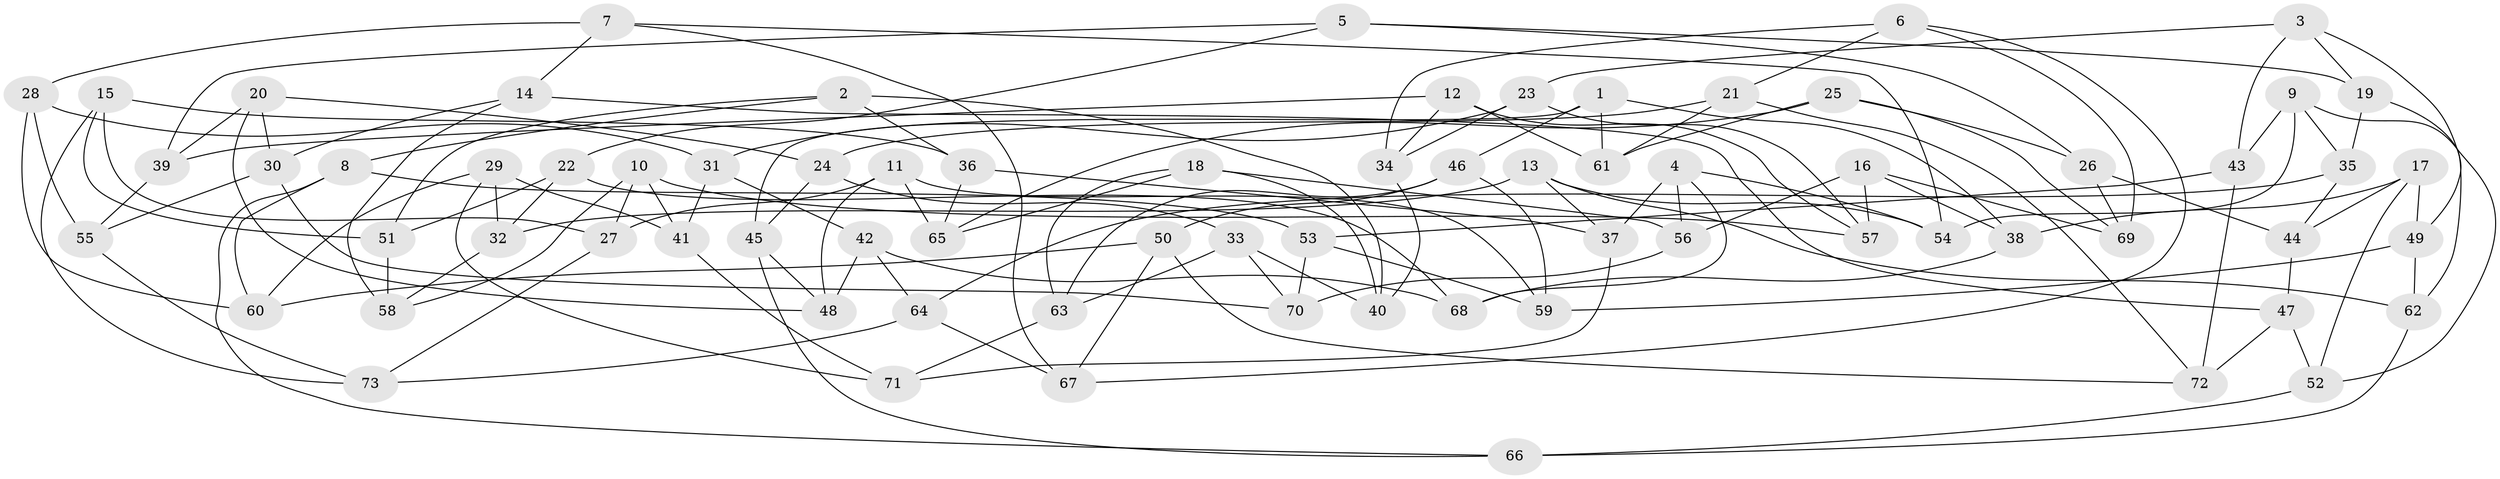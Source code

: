 // Generated by graph-tools (version 1.1) at 2025/16/03/09/25 04:16:21]
// undirected, 73 vertices, 146 edges
graph export_dot {
graph [start="1"]
  node [color=gray90,style=filled];
  1;
  2;
  3;
  4;
  5;
  6;
  7;
  8;
  9;
  10;
  11;
  12;
  13;
  14;
  15;
  16;
  17;
  18;
  19;
  20;
  21;
  22;
  23;
  24;
  25;
  26;
  27;
  28;
  29;
  30;
  31;
  32;
  33;
  34;
  35;
  36;
  37;
  38;
  39;
  40;
  41;
  42;
  43;
  44;
  45;
  46;
  47;
  48;
  49;
  50;
  51;
  52;
  53;
  54;
  55;
  56;
  57;
  58;
  59;
  60;
  61;
  62;
  63;
  64;
  65;
  66;
  67;
  68;
  69;
  70;
  71;
  72;
  73;
  1 -- 38;
  1 -- 45;
  1 -- 46;
  1 -- 61;
  2 -- 51;
  2 -- 40;
  2 -- 36;
  2 -- 8;
  3 -- 43;
  3 -- 23;
  3 -- 19;
  3 -- 49;
  4 -- 37;
  4 -- 54;
  4 -- 68;
  4 -- 56;
  5 -- 19;
  5 -- 26;
  5 -- 39;
  5 -- 22;
  6 -- 34;
  6 -- 69;
  6 -- 67;
  6 -- 21;
  7 -- 54;
  7 -- 14;
  7 -- 67;
  7 -- 28;
  8 -- 53;
  8 -- 60;
  8 -- 66;
  9 -- 35;
  9 -- 54;
  9 -- 43;
  9 -- 52;
  10 -- 57;
  10 -- 41;
  10 -- 58;
  10 -- 27;
  11 -- 48;
  11 -- 27;
  11 -- 59;
  11 -- 65;
  12 -- 61;
  12 -- 34;
  12 -- 57;
  12 -- 39;
  13 -- 32;
  13 -- 54;
  13 -- 62;
  13 -- 37;
  14 -- 58;
  14 -- 47;
  14 -- 30;
  15 -- 27;
  15 -- 51;
  15 -- 73;
  15 -- 36;
  16 -- 69;
  16 -- 56;
  16 -- 38;
  16 -- 57;
  17 -- 52;
  17 -- 44;
  17 -- 38;
  17 -- 49;
  18 -- 65;
  18 -- 63;
  18 -- 56;
  18 -- 40;
  19 -- 62;
  19 -- 35;
  20 -- 24;
  20 -- 39;
  20 -- 48;
  20 -- 30;
  21 -- 61;
  21 -- 72;
  21 -- 24;
  22 -- 32;
  22 -- 51;
  22 -- 68;
  23 -- 34;
  23 -- 57;
  23 -- 31;
  24 -- 33;
  24 -- 45;
  25 -- 65;
  25 -- 61;
  25 -- 69;
  25 -- 26;
  26 -- 69;
  26 -- 44;
  27 -- 73;
  28 -- 60;
  28 -- 55;
  28 -- 31;
  29 -- 60;
  29 -- 32;
  29 -- 41;
  29 -- 71;
  30 -- 55;
  30 -- 70;
  31 -- 42;
  31 -- 41;
  32 -- 58;
  33 -- 70;
  33 -- 40;
  33 -- 63;
  34 -- 40;
  35 -- 44;
  35 -- 64;
  36 -- 37;
  36 -- 65;
  37 -- 71;
  38 -- 68;
  39 -- 55;
  41 -- 71;
  42 -- 48;
  42 -- 68;
  42 -- 64;
  43 -- 72;
  43 -- 53;
  44 -- 47;
  45 -- 66;
  45 -- 48;
  46 -- 50;
  46 -- 63;
  46 -- 59;
  47 -- 72;
  47 -- 52;
  49 -- 62;
  49 -- 59;
  50 -- 67;
  50 -- 60;
  50 -- 72;
  51 -- 58;
  52 -- 66;
  53 -- 70;
  53 -- 59;
  55 -- 73;
  56 -- 70;
  62 -- 66;
  63 -- 71;
  64 -- 67;
  64 -- 73;
}
